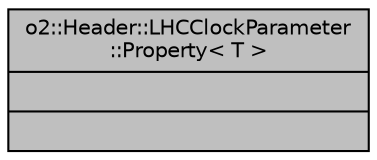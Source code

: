digraph "o2::Header::LHCClockParameter::Property&lt; T &gt;"
{
 // INTERACTIVE_SVG=YES
  bgcolor="transparent";
  edge [fontname="Helvetica",fontsize="10",labelfontname="Helvetica",labelfontsize="10"];
  node [fontname="Helvetica",fontsize="10",shape=record];
  Node1 [label="{o2::Header::LHCClockParameter\l::Property\< T \>\n||}",height=0.2,width=0.4,color="black", fillcolor="grey75", style="filled" fontcolor="black"];
}
